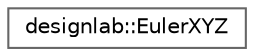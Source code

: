 digraph "クラス階層図"
{
 // LATEX_PDF_SIZE
  bgcolor="transparent";
  edge [fontname=Helvetica,fontsize=10,labelfontname=Helvetica,labelfontsize=10];
  node [fontname=Helvetica,fontsize=10,shape=box,height=0.2,width=0.4];
  rankdir="LR";
  Node0 [id="Node000000",label="designlab::EulerXYZ",height=0.2,width=0.4,color="grey40", fillcolor="white", style="filled",URL="$structdesignlab_1_1_euler_x_y_z.html",tooltip="回転を表す構造体．XYZオイラー角．単位は [rad]"];
}
